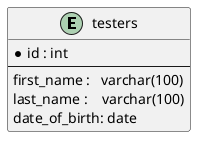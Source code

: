 @startuml
entity testers{
  *id : int
  --
  first_name :   varchar(100)
  last_name :    varchar(100)
  date_of_birth: date
}
@enduml